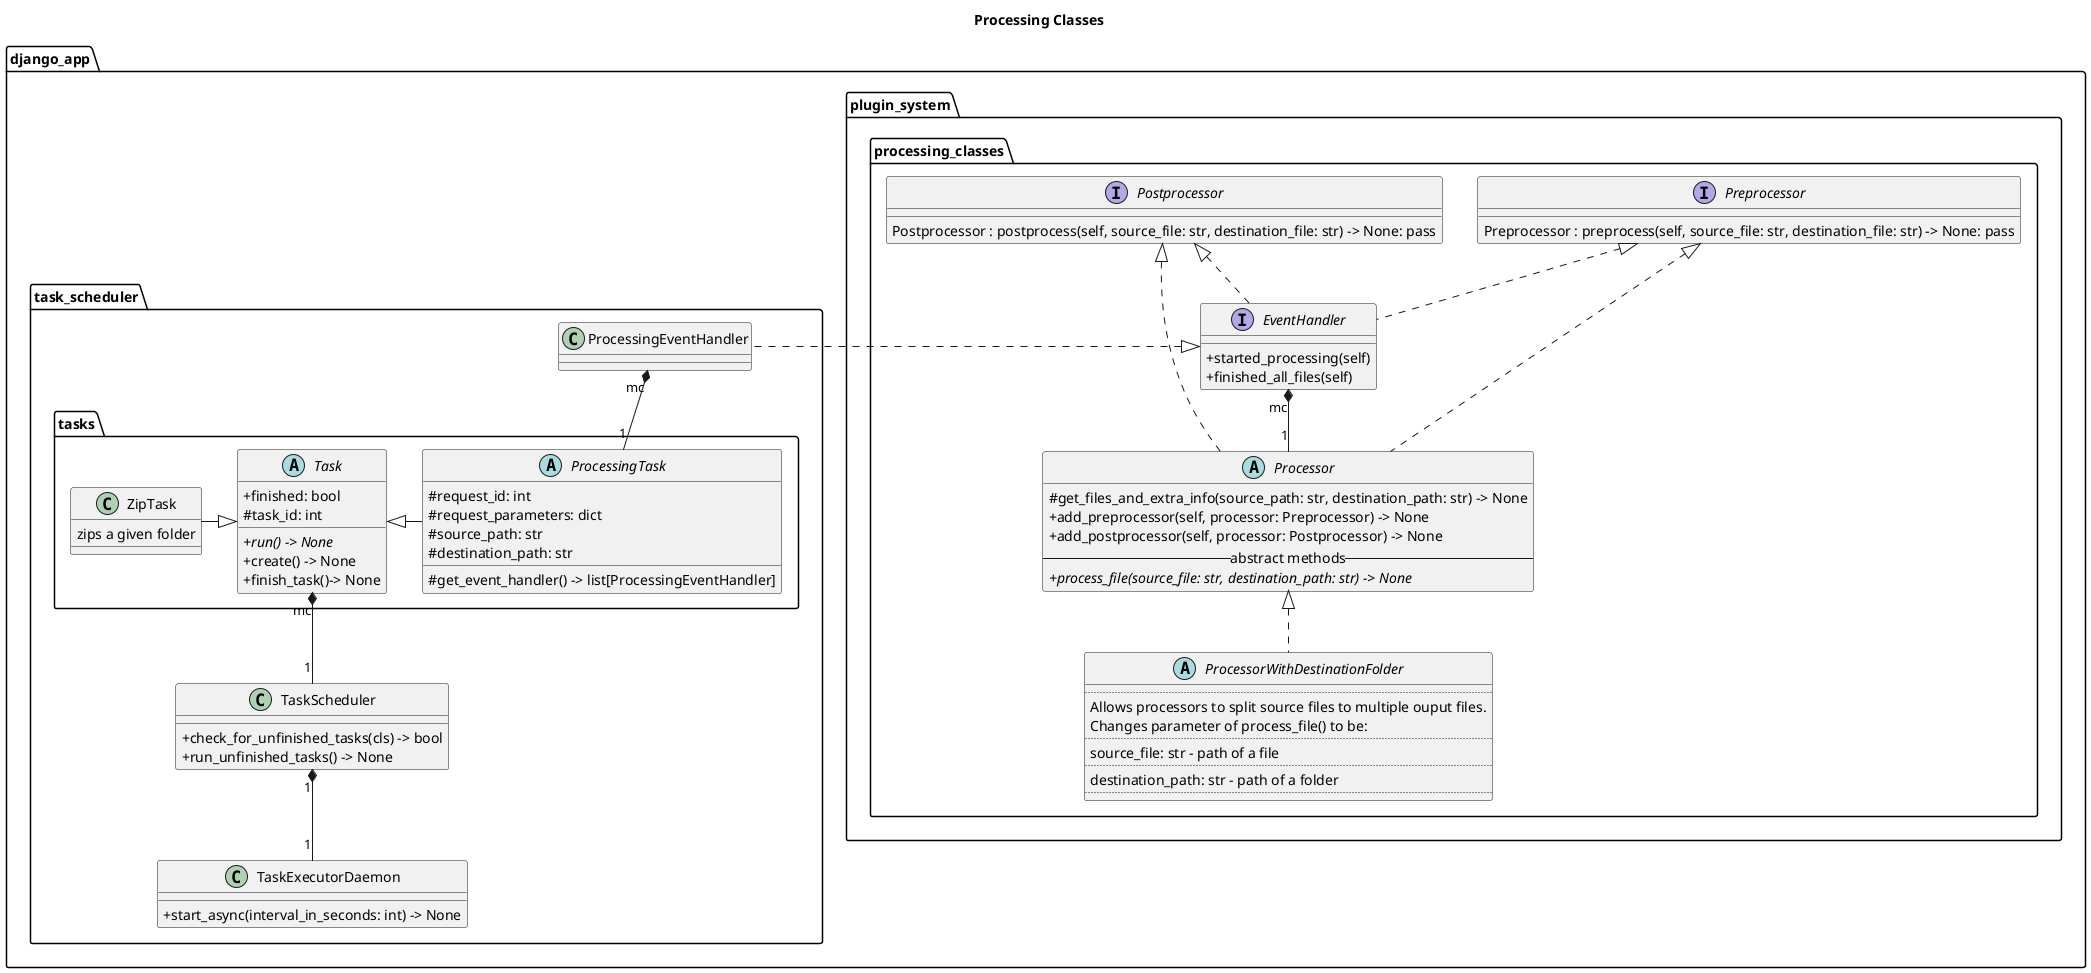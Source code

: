 @startuml
title Processing Classes
skinparam classAttributeIconSize 0



namespace django_app.plugin_system.processing_classes {

    interface Preprocessor {
        Preprocessor : preprocess(self, source_file: str, destination_file: str) -> None: pass
    }

    interface Postprocessor {
        Postprocessor : postprocess(self, source_file: str, destination_file: str) -> None: pass
    }

    Postprocessor <|.. EventHandler
    Preprocessor  <|.. EventHandler
    interface EventHandler{
        +started_processing(self)
        +finished_all_files(self)
    }
    Postprocessor <|.. Processor
    Preprocessor  <|.. Processor
    EventHandler "mc" *-- "1" Processor
    abstract class Processor {
        #get_files_and_extra_info(source_path: str, destination_path: str) -> None
        +add_preprocessor(self, processor: Preprocessor) -> None
        +add_postprocessor(self, processor: Postprocessor) -> None
        -- abstract methods --
        {abstract} +process_file(source_file: str, destination_path: str) -> None
    }

    Processor  <|.. ProcessorWithDestinationFolder
    abstract class ProcessorWithDestinationFolder {
    ..
    Allows processors to split source files to multiple ouput files.
    Changes parameter of process_file() to be:
    ..
    source_file: str - path of a file
    ..
    destination_path: str - path of a folder
    ..
    }
}
namespace django_app.task_scheduler {
    django_app.plugin_system.processing_classes.EventHandler <|. ProcessingEventHandler
    class ProcessingEventHandler
    namespace django_app.task_scheduler.tasks {
        abstract class Task{
            +finished: bool
            #task_id: int
            +{abstract} run() -> None
            +create() -> None
            +finish_task()-> None
        }
        Task <|- ProcessingTask
        django_app.task_scheduler.ProcessingEventHandler "mc" *-- "1" ProcessingTask

        ZipTask -|> Task
        class ZipTask{
            zips a given folder
        }
        abstract class ProcessingTask{
            #request_id: int
            #request_parameters: dict
            #source_path: str
            #destination_path: str
            #get_event_handler() -> list[ProcessingEventHandler]
        }
    }
    django_app.task_scheduler.tasks.Task "mc" *-- "1" TaskScheduler
    class TaskScheduler {
        +check_for_unfinished_tasks(cls) -> bool
        +run_unfinished_tasks() -> None
    }
    TaskScheduler "1" *-- "1" TaskExecutorDaemon
    class TaskExecutorDaemon {
        +start_async(interval_in_seconds: int) -> None
    }

}

@enduml